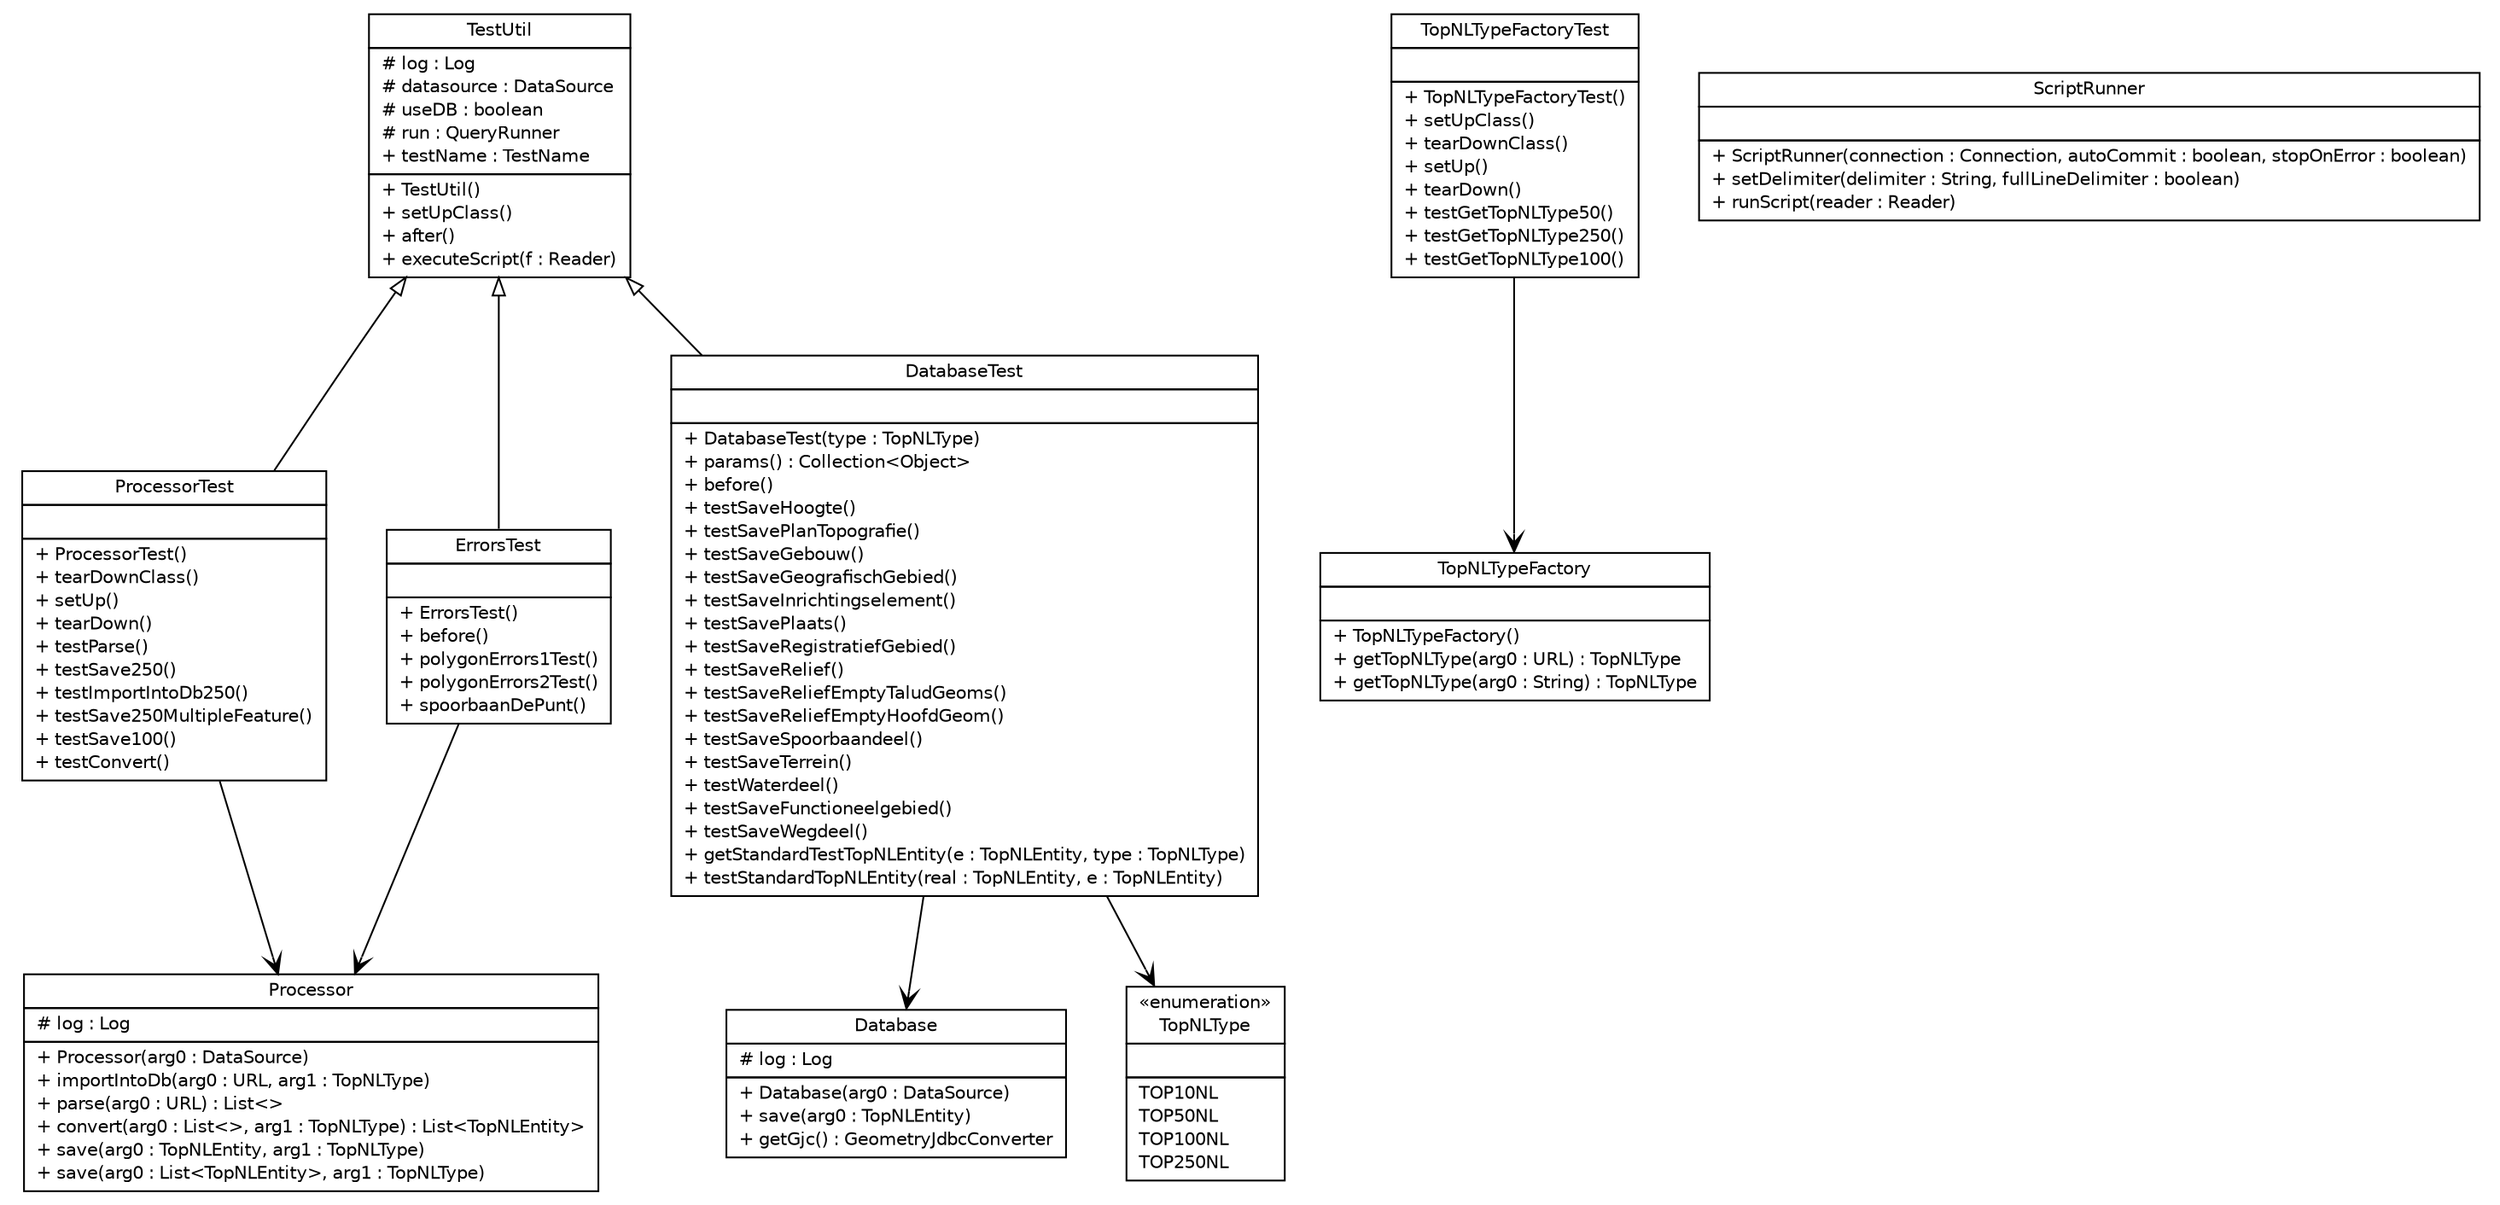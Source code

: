 #!/usr/local/bin/dot
#
# Class diagram 
# Generated by UMLGraph version R5_6-24-gf6e263 (http://www.umlgraph.org/)
#

digraph G {
	edge [fontname="Helvetica",fontsize=10,labelfontname="Helvetica",labelfontsize=10];
	node [fontname="Helvetica",fontsize=10,shape=plaintext];
	nodesep=0.25;
	ranksep=0.5;
	// nl.b3p.topnl.ProcessorTest
	c0 [label=<<table title="nl.b3p.topnl.ProcessorTest" border="0" cellborder="1" cellspacing="0" cellpadding="2" port="p" href="./ProcessorTest.html">
		<tr><td><table border="0" cellspacing="0" cellpadding="1">
<tr><td align="center" balign="center"> ProcessorTest </td></tr>
		</table></td></tr>
		<tr><td><table border="0" cellspacing="0" cellpadding="1">
<tr><td align="left" balign="left">  </td></tr>
		</table></td></tr>
		<tr><td><table border="0" cellspacing="0" cellpadding="1">
<tr><td align="left" balign="left"> + ProcessorTest() </td></tr>
<tr><td align="left" balign="left"> + tearDownClass() </td></tr>
<tr><td align="left" balign="left"> + setUp() </td></tr>
<tr><td align="left" balign="left"> + tearDown() </td></tr>
<tr><td align="left" balign="left"> + testParse() </td></tr>
<tr><td align="left" balign="left"> + testSave250() </td></tr>
<tr><td align="left" balign="left"> + testImportIntoDb250() </td></tr>
<tr><td align="left" balign="left"> + testSave250MultipleFeature() </td></tr>
<tr><td align="left" balign="left"> + testSave100() </td></tr>
<tr><td align="left" balign="left"> + testConvert() </td></tr>
		</table></td></tr>
		</table>>, URL="./ProcessorTest.html", fontname="Helvetica", fontcolor="black", fontsize=10.0];
	// nl.b3p.topnl.TestUtil
	c1 [label=<<table title="nl.b3p.topnl.TestUtil" border="0" cellborder="1" cellspacing="0" cellpadding="2" port="p" href="./TestUtil.html">
		<tr><td><table border="0" cellspacing="0" cellpadding="1">
<tr><td align="center" balign="center"> TestUtil </td></tr>
		</table></td></tr>
		<tr><td><table border="0" cellspacing="0" cellpadding="1">
<tr><td align="left" balign="left"> # log : Log </td></tr>
<tr><td align="left" balign="left"> # datasource : DataSource </td></tr>
<tr><td align="left" balign="left"> # useDB : boolean </td></tr>
<tr><td align="left" balign="left"> # run : QueryRunner </td></tr>
<tr><td align="left" balign="left"> + testName : TestName </td></tr>
		</table></td></tr>
		<tr><td><table border="0" cellspacing="0" cellpadding="1">
<tr><td align="left" balign="left"> + TestUtil() </td></tr>
<tr><td align="left" balign="left"> + setUpClass() </td></tr>
<tr><td align="left" balign="left"> + after() </td></tr>
<tr><td align="left" balign="left"> + executeScript(f : Reader) </td></tr>
		</table></td></tr>
		</table>>, URL="./TestUtil.html", fontname="Helvetica", fontcolor="black", fontsize=10.0];
	// nl.b3p.topnl.TopNLTypeFactoryTest
	c2 [label=<<table title="nl.b3p.topnl.TopNLTypeFactoryTest" border="0" cellborder="1" cellspacing="0" cellpadding="2" port="p" href="./TopNLTypeFactoryTest.html">
		<tr><td><table border="0" cellspacing="0" cellpadding="1">
<tr><td align="center" balign="center"> TopNLTypeFactoryTest </td></tr>
		</table></td></tr>
		<tr><td><table border="0" cellspacing="0" cellpadding="1">
<tr><td align="left" balign="left">  </td></tr>
		</table></td></tr>
		<tr><td><table border="0" cellspacing="0" cellpadding="1">
<tr><td align="left" balign="left"> + TopNLTypeFactoryTest() </td></tr>
<tr><td align="left" balign="left"> + setUpClass() </td></tr>
<tr><td align="left" balign="left"> + tearDownClass() </td></tr>
<tr><td align="left" balign="left"> + setUp() </td></tr>
<tr><td align="left" balign="left"> + tearDown() </td></tr>
<tr><td align="left" balign="left"> + testGetTopNLType50() </td></tr>
<tr><td align="left" balign="left"> + testGetTopNLType250() </td></tr>
<tr><td align="left" balign="left"> + testGetTopNLType100() </td></tr>
		</table></td></tr>
		</table>>, URL="./TopNLTypeFactoryTest.html", fontname="Helvetica", fontcolor="black", fontsize=10.0];
	// nl.b3p.topnl.DatabaseTest
	c3 [label=<<table title="nl.b3p.topnl.DatabaseTest" border="0" cellborder="1" cellspacing="0" cellpadding="2" port="p" href="./DatabaseTest.html">
		<tr><td><table border="0" cellspacing="0" cellpadding="1">
<tr><td align="center" balign="center"> DatabaseTest </td></tr>
		</table></td></tr>
		<tr><td><table border="0" cellspacing="0" cellpadding="1">
<tr><td align="left" balign="left">  </td></tr>
		</table></td></tr>
		<tr><td><table border="0" cellspacing="0" cellpadding="1">
<tr><td align="left" balign="left"> + DatabaseTest(type : TopNLType) </td></tr>
<tr><td align="left" balign="left"> + params() : Collection&lt;Object&gt; </td></tr>
<tr><td align="left" balign="left"> + before() </td></tr>
<tr><td align="left" balign="left"> + testSaveHoogte() </td></tr>
<tr><td align="left" balign="left"> + testSavePlanTopografie() </td></tr>
<tr><td align="left" balign="left"> + testSaveGebouw() </td></tr>
<tr><td align="left" balign="left"> + testSaveGeografischGebied() </td></tr>
<tr><td align="left" balign="left"> + testSaveInrichtingselement() </td></tr>
<tr><td align="left" balign="left"> + testSavePlaats() </td></tr>
<tr><td align="left" balign="left"> + testSaveRegistratiefGebied() </td></tr>
<tr><td align="left" balign="left"> + testSaveRelief() </td></tr>
<tr><td align="left" balign="left"> + testSaveReliefEmptyTaludGeoms() </td></tr>
<tr><td align="left" balign="left"> + testSaveReliefEmptyHoofdGeom() </td></tr>
<tr><td align="left" balign="left"> + testSaveSpoorbaandeel() </td></tr>
<tr><td align="left" balign="left"> + testSaveTerrein() </td></tr>
<tr><td align="left" balign="left"> + testWaterdeel() </td></tr>
<tr><td align="left" balign="left"> + testSaveFunctioneelgebied() </td></tr>
<tr><td align="left" balign="left"> + testSaveWegdeel() </td></tr>
<tr><td align="left" balign="left"> + getStandardTestTopNLEntity(e : TopNLEntity, type : TopNLType) </td></tr>
<tr><td align="left" balign="left"> + testStandardTopNLEntity(real : TopNLEntity, e : TopNLEntity) </td></tr>
		</table></td></tr>
		</table>>, URL="./DatabaseTest.html", fontname="Helvetica", fontcolor="black", fontsize=10.0];
	// nl.b3p.topnl.ScriptRunner
	c4 [label=<<table title="nl.b3p.topnl.ScriptRunner" border="0" cellborder="1" cellspacing="0" cellpadding="2" port="p" href="./ScriptRunner.html">
		<tr><td><table border="0" cellspacing="0" cellpadding="1">
<tr><td align="center" balign="center"> ScriptRunner </td></tr>
		</table></td></tr>
		<tr><td><table border="0" cellspacing="0" cellpadding="1">
<tr><td align="left" balign="left">  </td></tr>
		</table></td></tr>
		<tr><td><table border="0" cellspacing="0" cellpadding="1">
<tr><td align="left" balign="left"> + ScriptRunner(connection : Connection, autoCommit : boolean, stopOnError : boolean) </td></tr>
<tr><td align="left" balign="left"> + setDelimiter(delimiter : String, fullLineDelimiter : boolean) </td></tr>
<tr><td align="left" balign="left"> + runScript(reader : Reader) </td></tr>
		</table></td></tr>
		</table>>, URL="./ScriptRunner.html", fontname="Helvetica", fontcolor="black", fontsize=10.0];
	// nl.b3p.topnl.ErrorsTest
	c5 [label=<<table title="nl.b3p.topnl.ErrorsTest" border="0" cellborder="1" cellspacing="0" cellpadding="2" port="p" href="./ErrorsTest.html">
		<tr><td><table border="0" cellspacing="0" cellpadding="1">
<tr><td align="center" balign="center"> ErrorsTest </td></tr>
		</table></td></tr>
		<tr><td><table border="0" cellspacing="0" cellpadding="1">
<tr><td align="left" balign="left">  </td></tr>
		</table></td></tr>
		<tr><td><table border="0" cellspacing="0" cellpadding="1">
<tr><td align="left" balign="left"> + ErrorsTest() </td></tr>
<tr><td align="left" balign="left"> + before() </td></tr>
<tr><td align="left" balign="left"> + polygonErrors1Test() </td></tr>
<tr><td align="left" balign="left"> + polygonErrors2Test() </td></tr>
<tr><td align="left" balign="left"> + spoorbaanDePunt() </td></tr>
		</table></td></tr>
		</table>>, URL="./ErrorsTest.html", fontname="Helvetica", fontcolor="black", fontsize=10.0];
	//nl.b3p.topnl.ProcessorTest extends nl.b3p.topnl.TestUtil
	c1:p -> c0:p [dir=back,arrowtail=empty];
	//nl.b3p.topnl.DatabaseTest extends nl.b3p.topnl.TestUtil
	c1:p -> c3:p [dir=back,arrowtail=empty];
	//nl.b3p.topnl.ErrorsTest extends nl.b3p.topnl.TestUtil
	c1:p -> c5:p [dir=back,arrowtail=empty];
	// nl.b3p.topnl.ProcessorTest NAVASSOC nl.b3p.topnl.Processor
	c0:p -> c10:p [taillabel="", label="", headlabel="", fontname="Helvetica", fontcolor="black", fontsize=10.0, color="black", arrowhead=open];
	// nl.b3p.topnl.TopNLTypeFactoryTest NAVASSOC nl.b3p.topnl.TopNLTypeFactory
	c2:p -> c11:p [taillabel="", label="", headlabel="", fontname="Helvetica", fontcolor="black", fontsize=10.0, color="black", arrowhead=open];
	// nl.b3p.topnl.DatabaseTest NAVASSOC nl.b3p.topnl.Database
	c3:p -> c12:p [taillabel="", label="", headlabel="", fontname="Helvetica", fontcolor="black", fontsize=10.0, color="black", arrowhead=open];
	// nl.b3p.topnl.DatabaseTest NAVASSOC nl.b3p.topnl.TopNLType
	c3:p -> c13:p [taillabel="", label="", headlabel="", fontname="Helvetica", fontcolor="black", fontsize=10.0, color="black", arrowhead=open];
	// nl.b3p.topnl.ErrorsTest NAVASSOC nl.b3p.topnl.Processor
	c5:p -> c10:p [taillabel="", label="", headlabel="", fontname="Helvetica", fontcolor="black", fontsize=10.0, color="black", arrowhead=open];
	// nl.b3p.topnl.TopNLType
	c13 [label=<<table title="nl.b3p.topnl.TopNLType" border="0" cellborder="1" cellspacing="0" cellpadding="2" port="p">
		<tr><td><table border="0" cellspacing="0" cellpadding="1">
<tr><td align="center" balign="center"> &#171;enumeration&#187; </td></tr>
<tr><td align="center" balign="center"> TopNLType </td></tr>
		</table></td></tr>
		<tr><td><table border="0" cellspacing="0" cellpadding="1">
<tr><td align="left" balign="left">  </td></tr>
		</table></td></tr>
		<tr><td><table border="0" cellspacing="0" cellpadding="1">
<tr><td align="left" balign="left"> TOP10NL </td></tr>
<tr><td align="left" balign="left"> TOP50NL </td></tr>
<tr><td align="left" balign="left"> TOP100NL </td></tr>
<tr><td align="left" balign="left"> TOP250NL </td></tr>
		</table></td></tr>
		</table>>, URL="null", fontname="Helvetica", fontcolor="black", fontsize=10.0];
	// nl.b3p.topnl.TopNLTypeFactory
	c11 [label=<<table title="nl.b3p.topnl.TopNLTypeFactory" border="0" cellborder="1" cellspacing="0" cellpadding="2" port="p">
		<tr><td><table border="0" cellspacing="0" cellpadding="1">
<tr><td align="center" balign="center"> TopNLTypeFactory </td></tr>
		</table></td></tr>
		<tr><td><table border="0" cellspacing="0" cellpadding="1">
<tr><td align="left" balign="left">  </td></tr>
		</table></td></tr>
		<tr><td><table border="0" cellspacing="0" cellpadding="1">
<tr><td align="left" balign="left"> + TopNLTypeFactory() </td></tr>
<tr><td align="left" balign="left"> + getTopNLType(arg0 : URL) : TopNLType </td></tr>
<tr><td align="left" balign="left"> + getTopNLType(arg0 : String) : TopNLType </td></tr>
		</table></td></tr>
		</table>>, URL="null", fontname="Helvetica", fontcolor="black", fontsize=10.0];
	// nl.b3p.topnl.Database
	c12 [label=<<table title="nl.b3p.topnl.Database" border="0" cellborder="1" cellspacing="0" cellpadding="2" port="p">
		<tr><td><table border="0" cellspacing="0" cellpadding="1">
<tr><td align="center" balign="center"> Database </td></tr>
		</table></td></tr>
		<tr><td><table border="0" cellspacing="0" cellpadding="1">
<tr><td align="left" balign="left"> # log : Log </td></tr>
		</table></td></tr>
		<tr><td><table border="0" cellspacing="0" cellpadding="1">
<tr><td align="left" balign="left"> + Database(arg0 : DataSource) </td></tr>
<tr><td align="left" balign="left"> + save(arg0 : TopNLEntity) </td></tr>
<tr><td align="left" balign="left"> + getGjc() : GeometryJdbcConverter </td></tr>
		</table></td></tr>
		</table>>, URL="null", fontname="Helvetica", fontcolor="black", fontsize=10.0];
	// nl.b3p.topnl.Processor
	c10 [label=<<table title="nl.b3p.topnl.Processor" border="0" cellborder="1" cellspacing="0" cellpadding="2" port="p">
		<tr><td><table border="0" cellspacing="0" cellpadding="1">
<tr><td align="center" balign="center"> Processor </td></tr>
		</table></td></tr>
		<tr><td><table border="0" cellspacing="0" cellpadding="1">
<tr><td align="left" balign="left"> # log : Log </td></tr>
		</table></td></tr>
		<tr><td><table border="0" cellspacing="0" cellpadding="1">
<tr><td align="left" balign="left"> + Processor(arg0 : DataSource) </td></tr>
<tr><td align="left" balign="left"> + importIntoDb(arg0 : URL, arg1 : TopNLType) </td></tr>
<tr><td align="left" balign="left"> + parse(arg0 : URL) : List&lt;&gt; </td></tr>
<tr><td align="left" balign="left"> + convert(arg0 : List&lt;&gt;, arg1 : TopNLType) : List&lt;TopNLEntity&gt; </td></tr>
<tr><td align="left" balign="left"> + save(arg0 : TopNLEntity, arg1 : TopNLType) </td></tr>
<tr><td align="left" balign="left"> + save(arg0 : List&lt;TopNLEntity&gt;, arg1 : TopNLType) </td></tr>
		</table></td></tr>
		</table>>, URL="null", fontname="Helvetica", fontcolor="black", fontsize=10.0];
}

